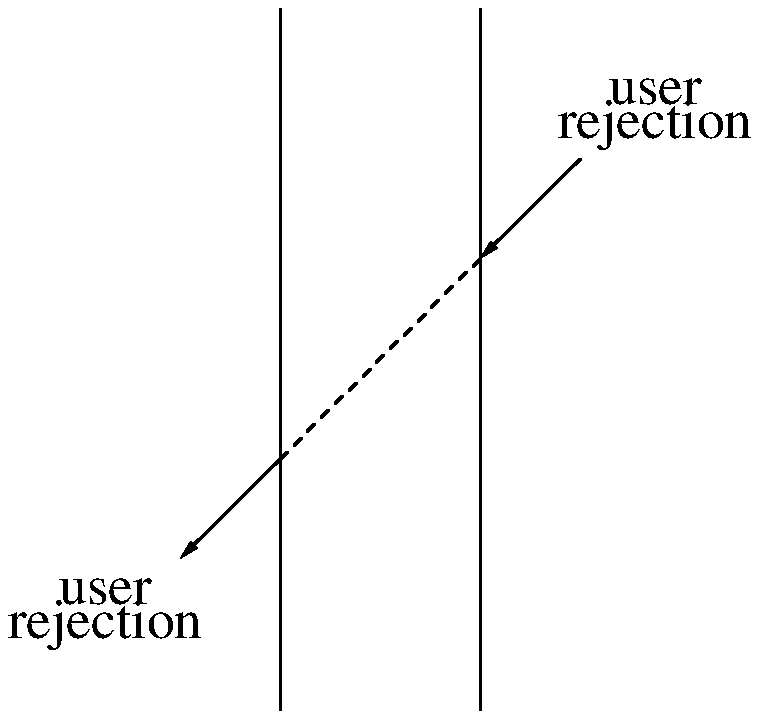 .PS
.ps 20
## figure 28
B1:	box invis "user" "rejection"
	arrow from B1.sw to (B1.sw.x-linewid, B1.sw.y-lineht)
	line dashed to (B1.sw.x-3*linewid, B1.sw.y-3*lineht)
	arrow to (B1.sw.x-4*linewid, B1.sw.y-4*lineht)
B2:	box invis "user" "rejection" \
		with .ne at (B1.sw.x-4*linewid, B1.sw.y-4*lineht)
##
	line from (B1.nw.x-linewid, B1.n.y+lineht/2) \
	     to   (B1.nw.x-linewid, B2.s.y-lineht/2)
	line from (B2.se.x+linewid, B1.n.y+lineht/2) \
	     to   (B2.se.x+linewid, B2.s.y-lineht/2)
##
.PE
